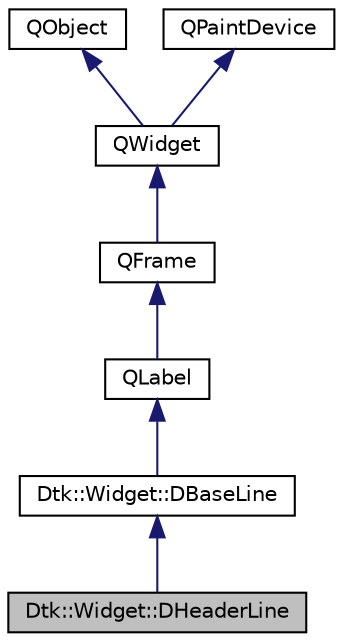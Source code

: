 digraph "Dtk::Widget::DHeaderLine"
{
  edge [fontname="Helvetica",fontsize="10",labelfontname="Helvetica",labelfontsize="10"];
  node [fontname="Helvetica",fontsize="10",shape=record];
  Node9 [label="Dtk::Widget::DHeaderLine",height=0.2,width=0.4,color="black", fillcolor="grey75", style="filled", fontcolor="black"];
  Node10 -> Node9 [dir="back",color="midnightblue",fontsize="10",style="solid",fontname="Helvetica"];
  Node10 [label="Dtk::Widget::DBaseLine",height=0.2,width=0.4,color="black", fillcolor="white", style="filled",URL="$class_dtk_1_1_widget_1_1_d_base_line.html",tooltip="可以使用 DBaseLine 类快速创建具有位于左右两侧的两个控件的行控件。 "];
  Node11 -> Node10 [dir="back",color="midnightblue",fontsize="10",style="solid",fontname="Helvetica"];
  Node11 [label="QLabel",height=0.2,width=0.4,color="black", fillcolor="white", style="filled",URL="/home/xmuli/project/dtk/tags/qtwidgets.tags$qlabel.html"];
  Node12 -> Node11 [dir="back",color="midnightblue",fontsize="10",style="solid",fontname="Helvetica"];
  Node12 [label="QFrame",height=0.2,width=0.4,color="black", fillcolor="white", style="filled",URL="/home/xmuli/project/dtk/tags/qtwidgets.tags$qframe.html"];
  Node13 -> Node12 [dir="back",color="midnightblue",fontsize="10",style="solid",fontname="Helvetica"];
  Node13 [label="QWidget",height=0.2,width=0.4,color="black", fillcolor="white", style="filled",URL="/home/xmuli/project/dtk/tags/qtwidgets.tags$qwidget.html"];
  Node14 -> Node13 [dir="back",color="midnightblue",fontsize="10",style="solid",fontname="Helvetica"];
  Node14 [label="QObject",height=0.2,width=0.4,color="black", fillcolor="white", style="filled",URL="/home/xmuli/project/dtk/tags/qtcore.tags$qobject.html"];
  Node15 -> Node13 [dir="back",color="midnightblue",fontsize="10",style="solid",fontname="Helvetica"];
  Node15 [label="QPaintDevice",height=0.2,width=0.4,color="black", fillcolor="white", style="filled",URL="/home/xmuli/project/dtk/tags/qtgui.tags$qpaintdevice.html"];
}
